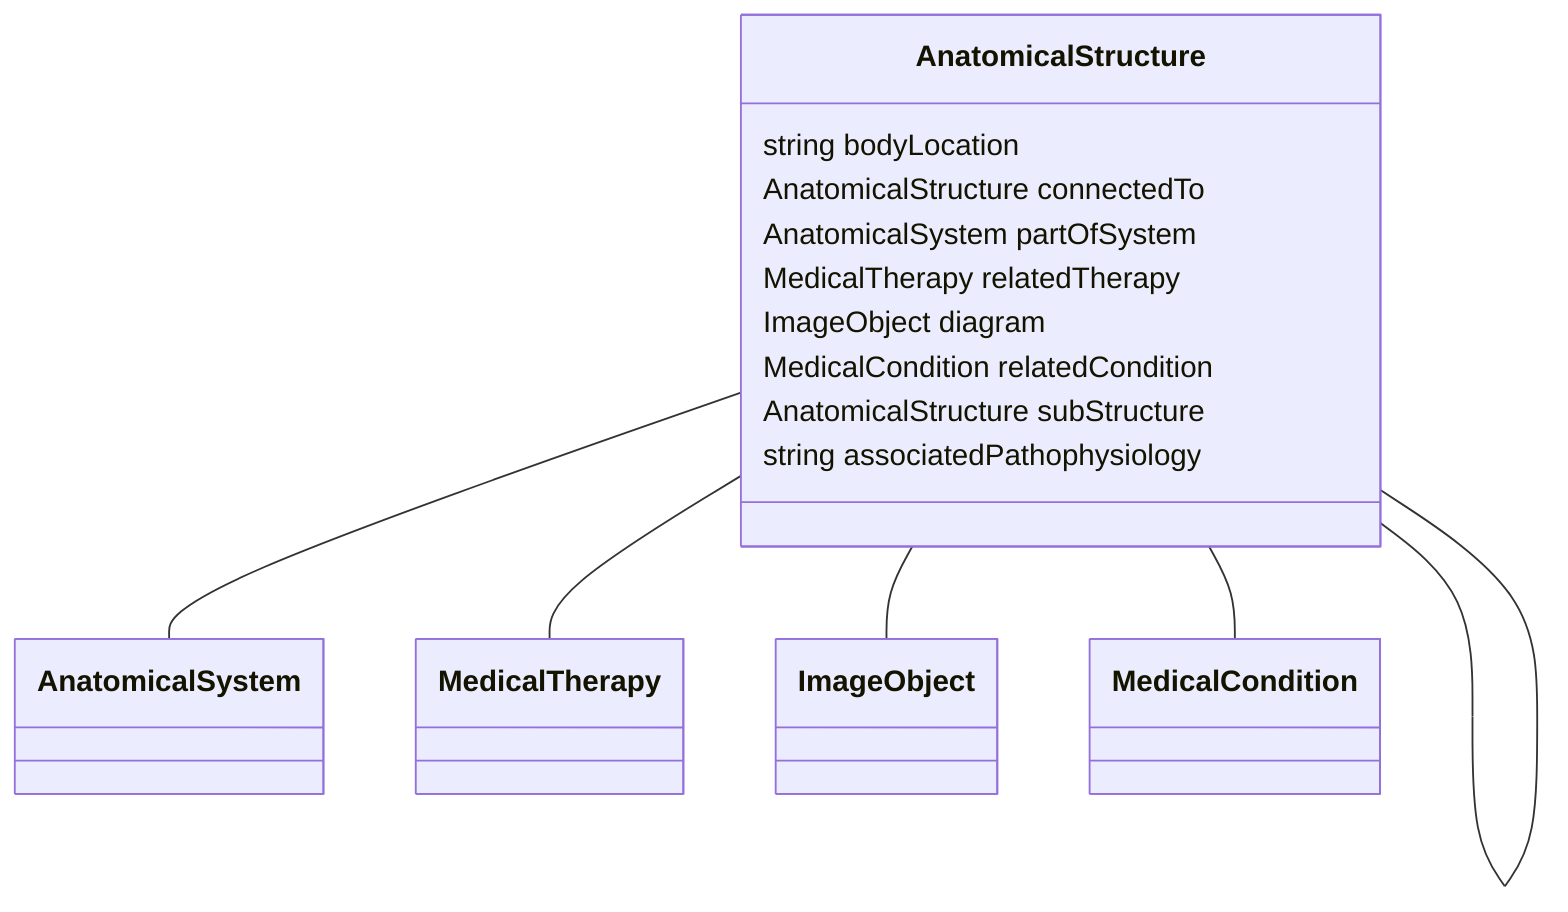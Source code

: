 classDiagram
  AnatomicalStructure -- AnatomicalStructure
  AnatomicalStructure -- AnatomicalSystem
  AnatomicalStructure -- MedicalTherapy
  AnatomicalStructure -- ImageObject
  AnatomicalStructure -- MedicalCondition


class AnatomicalStructure {

  string bodyLocation
  AnatomicalStructure connectedTo
  AnatomicalSystem partOfSystem
  MedicalTherapy relatedTherapy
  ImageObject diagram
  MedicalCondition relatedCondition
  AnatomicalStructure subStructure
  string associatedPathophysiology

 }